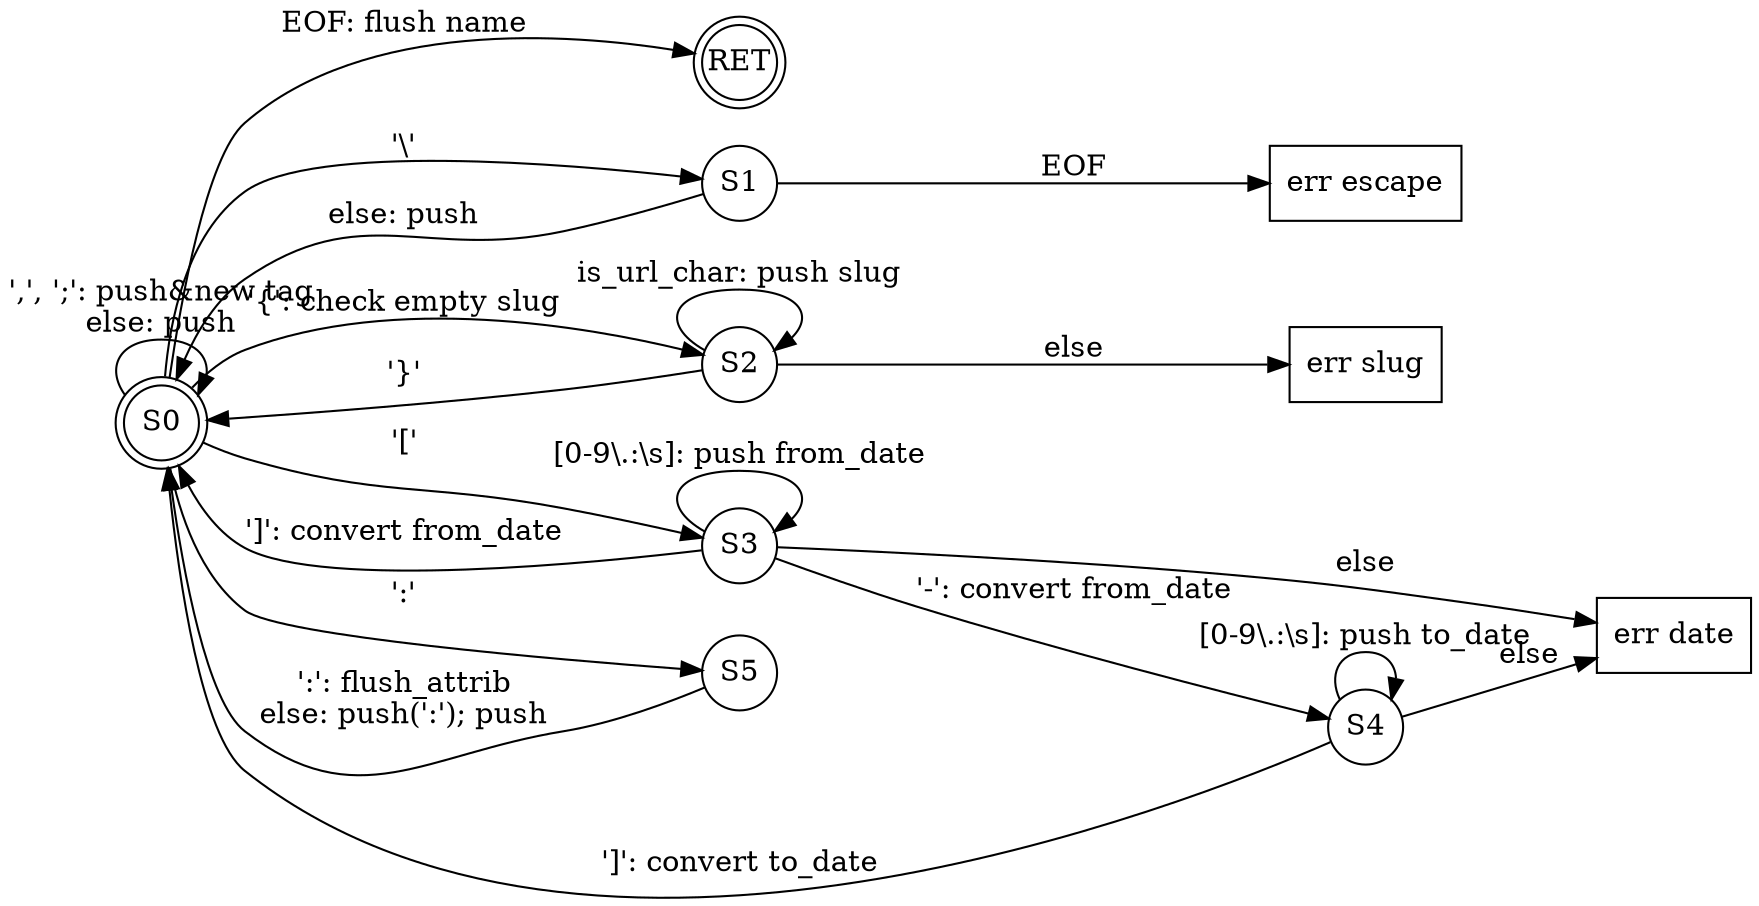 digraph tag_state_machine {
	rankdir=LR;
	node [fixedsize=true, width=0.5, height=0.5];
	node [shape = doublecircle]; S0; RET;
	node [shape = circle]; S1; S2; S3; S4; S5;

	node [shape = rectangle, fixedsize=false];
	E0 [label = "err escape"];
	E1 [label = "err slug"];
	E2 [label = "err date"];

	S0 -> S1 [ label = "'\\'" ];
	S0 -> S2 [ label = "'{': check empty slug" ];
	S0 -> S3 [ label = "'['" ];
	S0 -> S5 [ label = "':'"];
	S0 -> S0 [ label = "',', ';': push&new tag\nelse: push" ];
	S0 -> RET [ label = "EOF: flush name" ];

	S1 -> E0 [ label = "EOF" ];
	S1 -> S0 [ label = "else: push" ];
	
	S2 -> S2 [ label = "is_url_char: push slug" ];
	S2 -> S0 [ label = "'}'" ];
	S2 -> E1 [ label = "else"];

	S3 -> S3 [ label = "[0-9\\.:\\s]: push from_date" ]
	S3 -> S4 [ label = "'-': convert from_date" ]
	S3 -> S0 [ label = "']': convert from_date" ]
	S3 -> E2 [ label = "else" ];

	S4 -> S4 [ label = "[0-9\\.:\\s]: push to_date" ];
	S4 -> S0 [ label = "']': convert to_date" ]
	S4 -> E2 [ label = "else" ];
	
	S5 -> S0 [ label = "':': flush_attrib\nelse: push(':'); push" ]
}
